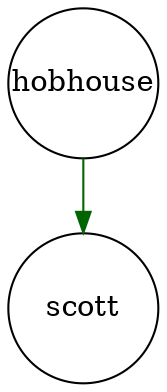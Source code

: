 digraph fullagr_hobhouse_scott { 
 K=0.6 
 "hobhouse" -> { "scott" } [color="darkgreen", arrowhead="normal", penwidth=1, href="#17"]; 
 "hobhouse" [shape="circle", fixedsize="true", height=1, width=1, style="filled", fillcolor="white", href="#hobhouse"]; 
 "scott" [shape="circle", fixedsize="true", height=1, width=1, style="filled", fillcolor="white", href="#scott"]; 

}